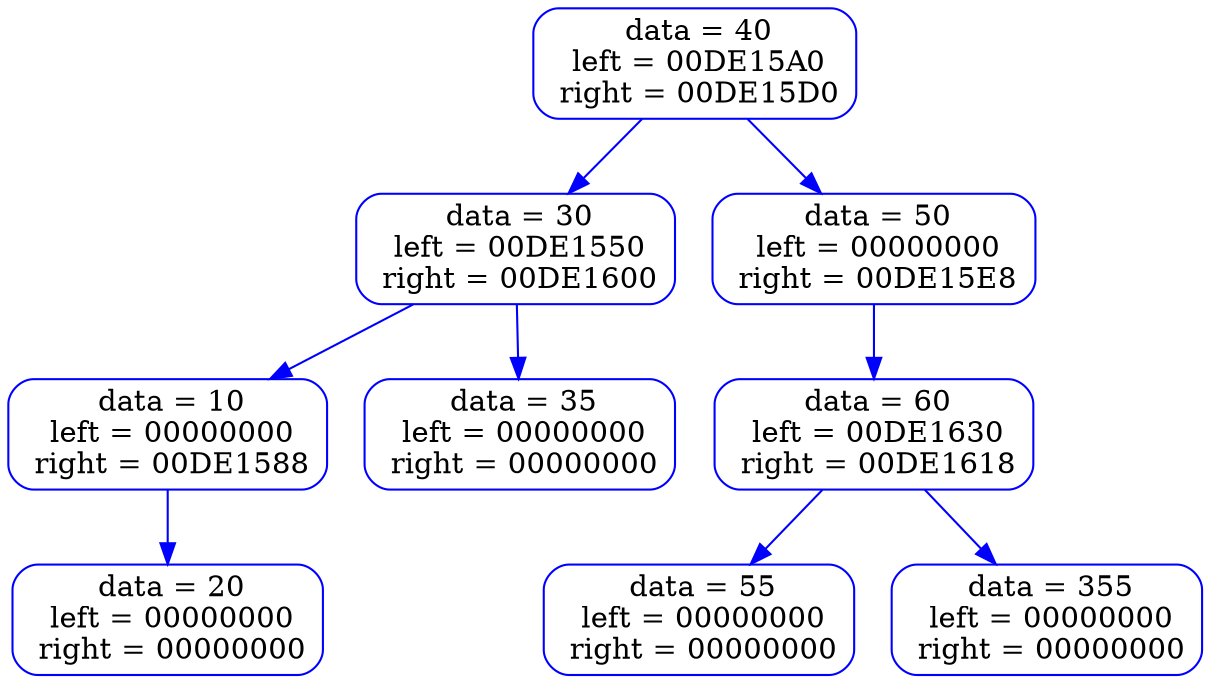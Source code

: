 digraph list
{
rankdir=HR;
	14554552 [shape="rectangle", style="rounded", color="blue", label = " data = 40
 left = 00DE15A0
 right = 00DE15D0"];
	14554528 [shape="rectangle", style="rounded", color="blue", label = " data = 30
 left = 00DE1550
 right = 00DE1600"];
	14554552 -> 14554528 [color="blue"]
	14554448 [shape="rectangle", style="rounded", color="blue", label = " data = 10
 left = 00000000
 right = 00DE1588"];
	14554528 -> 14554448 [color="blue"]
	14554504 [shape="rectangle", style="rounded", color="blue", label = " data = 20
 left = 00000000
 right = 00000000"];
	14554448 -> 14554504 [color="blue"]
	14554624 [shape="rectangle", style="rounded", color="blue", label = " data = 35
 left = 00000000
 right = 00000000"];
	14554528 -> 14554624 [color="blue"]
	14554576 [shape="rectangle", style="rounded", color="blue", label = " data = 50
 left = 00000000
 right = 00DE15E8"];
	14554552 -> 14554576 [color="blue"]
	14554600 [shape="rectangle", style="rounded", color="blue", label = " data = 60
 left = 00DE1630
 right = 00DE1618"];
	14554576 -> 14554600 [color="blue"]
	14554672 [shape="rectangle", style="rounded", color="blue", label = " data = 55
 left = 00000000
 right = 00000000"];
	14554600 -> 14554672 [color="blue"]
	14554648 [shape="rectangle", style="rounded", color="blue", label = " data = 355
 left = 00000000
 right = 00000000"];
	14554600 -> 14554648 [color="blue"]
	}
